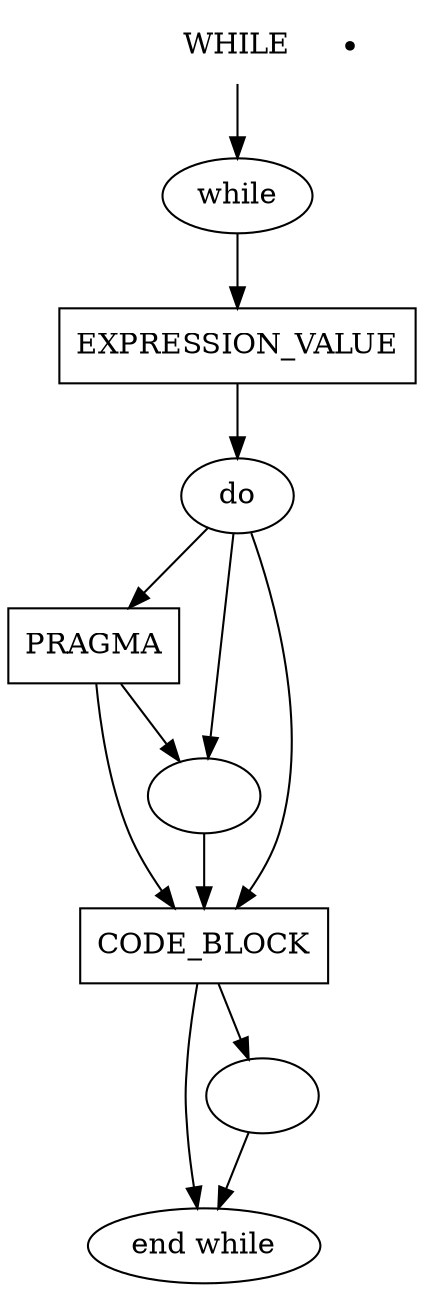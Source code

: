 digraph WHILE {
    start [label=WHILE shape=plaintext]
    key_while [label="while" shape=oval]
    key_do [label="do" shape=oval]
    key_end [label="end while" shape=oval]
    expression_value [label=EXPRESSION_VALUE shape=box]
    pragma [label=PRAGMA shape=box]
    code_block [label=CODE_BLOCK shape=box]
    nl_1 [label="\n" shape=oval]
    nl_2 [label="\n" shape=oval]
    end [label="" shape=point]

    start -> key_while
    key_while -> expression_value
    expression_value -> key_do
    key_do -> pragma
    key_do -> nl_1
    key_do -> code_block
    pragma -> nl_1
    pragma -> code_block
    nl_1 -> code_block
    code_block -> nl_2
    code_block -> key_end
    nl_2 -> key_end
}